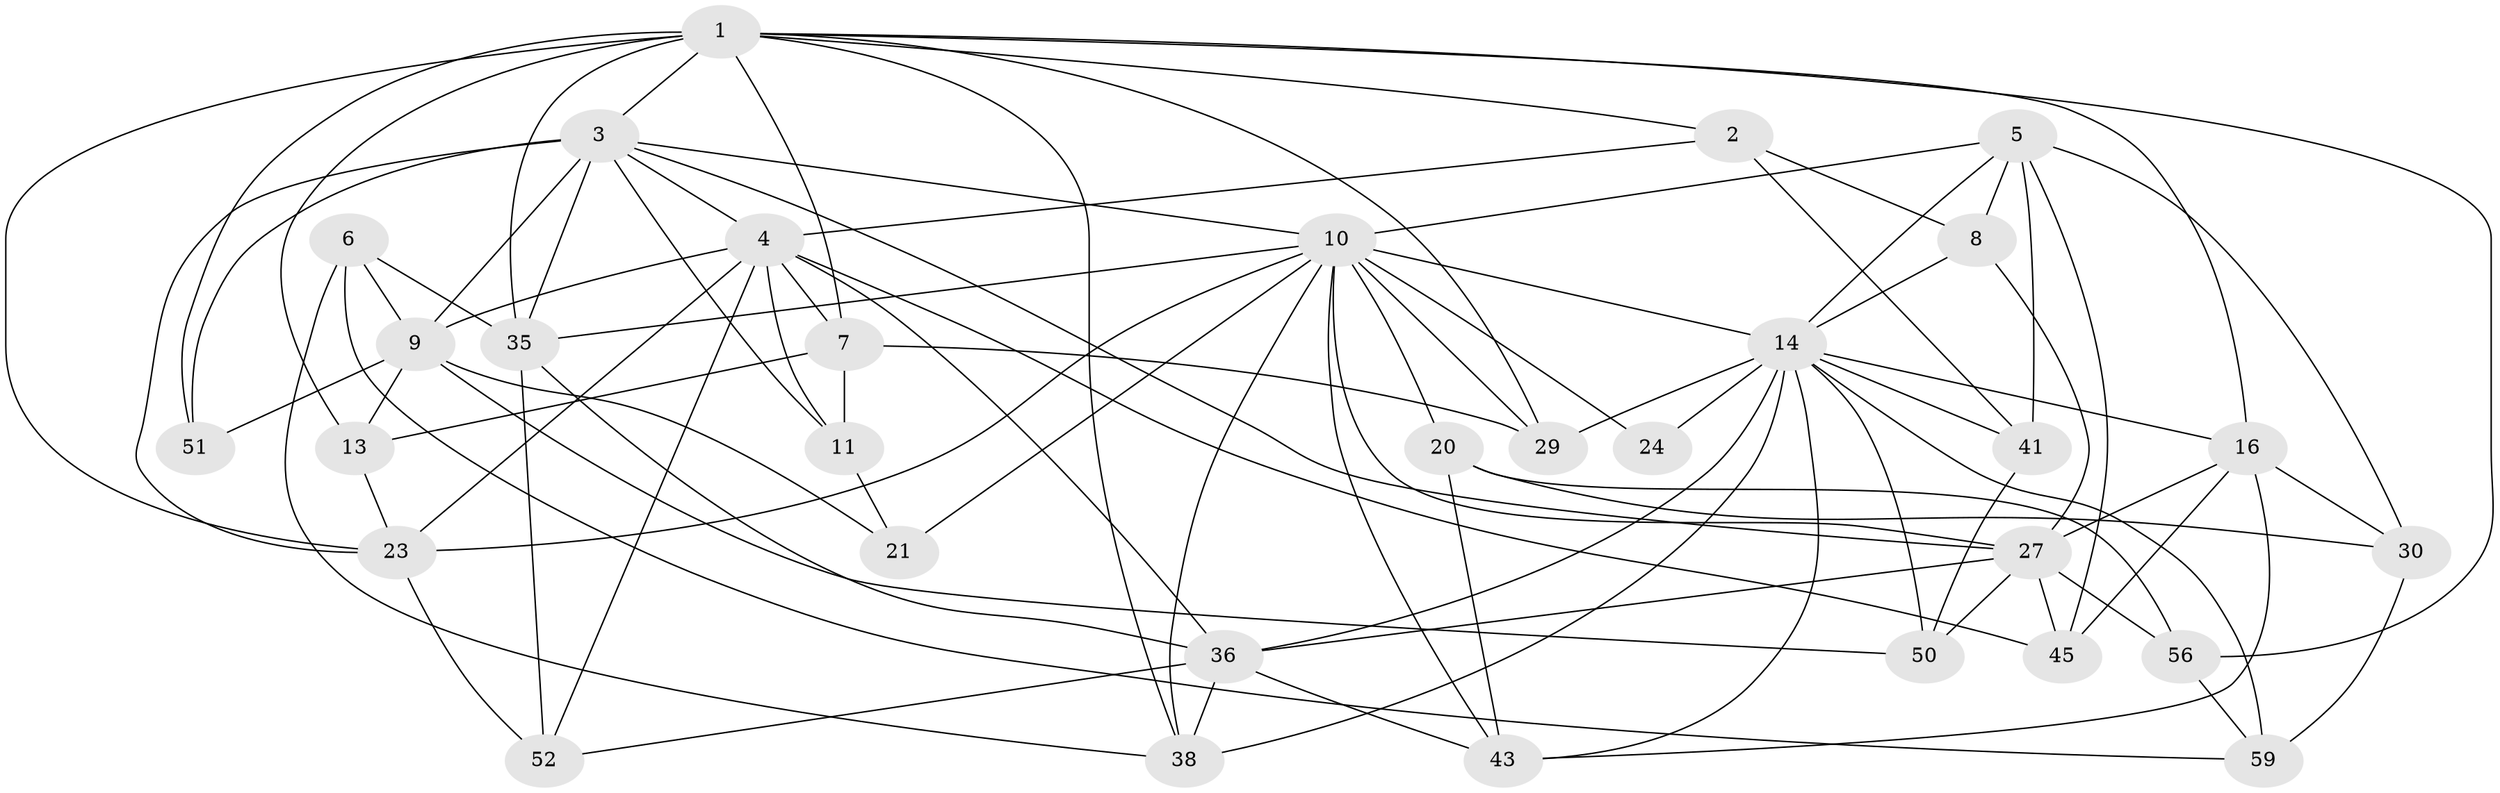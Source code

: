 // original degree distribution, {4: 1.0}
// Generated by graph-tools (version 1.1) at 2025/16/03/09/25 04:16:23]
// undirected, 32 vertices, 89 edges
graph export_dot {
graph [start="1"]
  node [color=gray90,style=filled];
  1 [super="+61+12+33"];
  2;
  3 [super="+28+17"];
  4 [super="+37+39+64"];
  5 [super="+34"];
  6;
  7 [super="+54"];
  8;
  9 [super="+31+40"];
  10 [super="+55+46+22+19"];
  11;
  13;
  14 [super="+26+18+15"];
  16 [super="+32"];
  20;
  21;
  23 [super="+63"];
  24;
  27 [super="+62+44"];
  29;
  30;
  35 [super="+53"];
  36 [super="+48+42"];
  38 [super="+58"];
  41;
  43 [super="+47"];
  45;
  50;
  51;
  52;
  56;
  59;
  1 -- 7;
  1 -- 3;
  1 -- 29;
  1 -- 51 [weight=2];
  1 -- 56;
  1 -- 13;
  1 -- 16;
  1 -- 2;
  1 -- 35;
  1 -- 23;
  1 -- 38;
  2 -- 41;
  2 -- 8;
  2 -- 4;
  3 -- 51;
  3 -- 11;
  3 -- 4;
  3 -- 35;
  3 -- 9 [weight=2];
  3 -- 27;
  3 -- 10;
  3 -- 23;
  4 -- 45;
  4 -- 9;
  4 -- 11;
  4 -- 7 [weight=2];
  4 -- 52;
  4 -- 23;
  4 -- 36;
  5 -- 41;
  5 -- 30;
  5 -- 8;
  5 -- 45;
  5 -- 10;
  5 -- 14;
  6 -- 59;
  6 -- 35;
  6 -- 38;
  6 -- 9;
  7 -- 13;
  7 -- 11;
  7 -- 29;
  8 -- 14;
  8 -- 27;
  9 -- 51;
  9 -- 50;
  9 -- 13;
  9 -- 21;
  10 -- 29;
  10 -- 21 [weight=2];
  10 -- 24 [weight=2];
  10 -- 27;
  10 -- 35;
  10 -- 20;
  10 -- 43;
  10 -- 38;
  10 -- 23;
  10 -- 14;
  11 -- 21;
  13 -- 23;
  14 -- 41;
  14 -- 29;
  14 -- 50;
  14 -- 24 [weight=2];
  14 -- 59;
  14 -- 43;
  14 -- 36;
  14 -- 38 [weight=2];
  14 -- 16;
  16 -- 30;
  16 -- 43;
  16 -- 27;
  16 -- 45;
  20 -- 56;
  20 -- 30;
  20 -- 43;
  23 -- 52;
  27 -- 56;
  27 -- 45;
  27 -- 36;
  27 -- 50;
  30 -- 59;
  35 -- 36;
  35 -- 52;
  36 -- 43 [weight=2];
  36 -- 38;
  36 -- 52;
  41 -- 50;
  56 -- 59;
}
